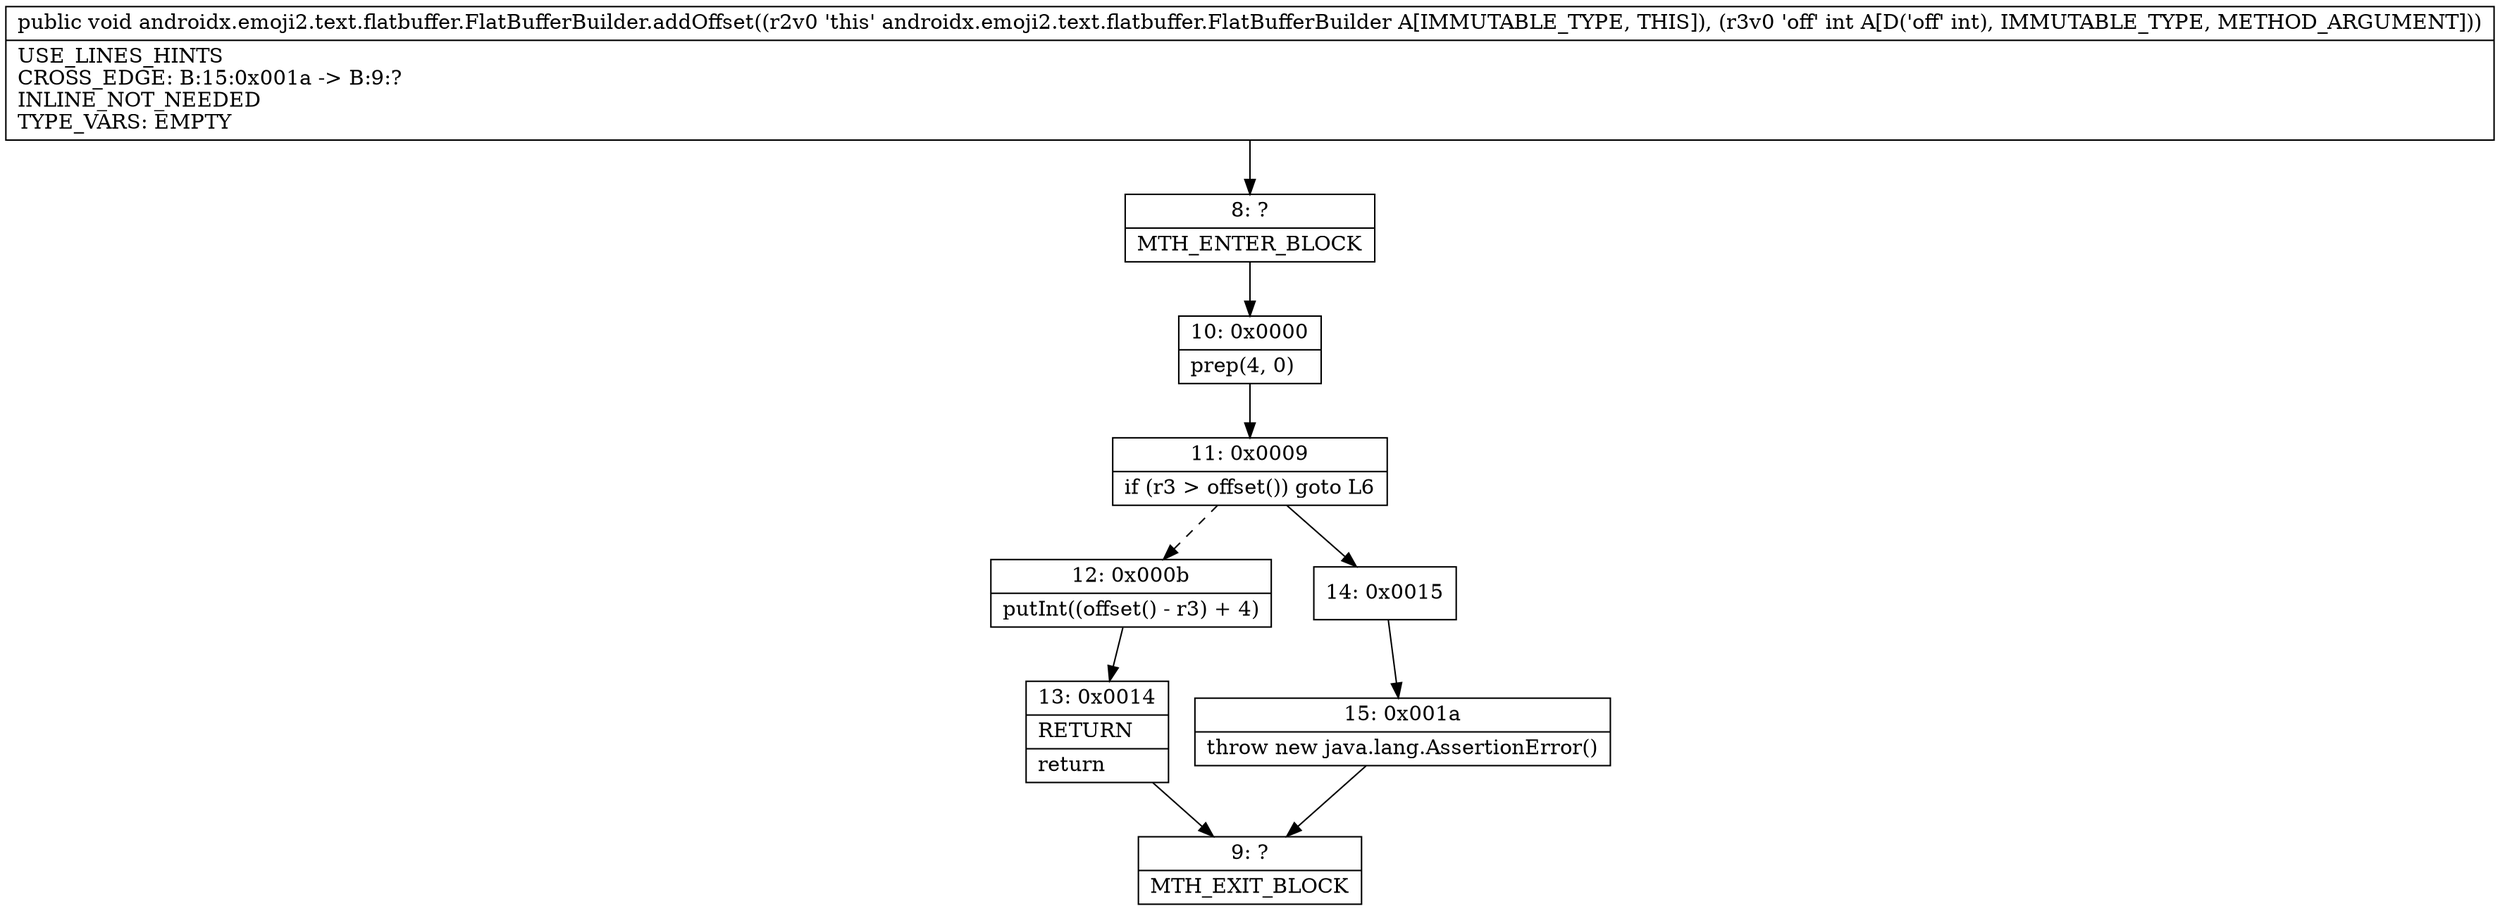digraph "CFG forandroidx.emoji2.text.flatbuffer.FlatBufferBuilder.addOffset(I)V" {
Node_8 [shape=record,label="{8\:\ ?|MTH_ENTER_BLOCK\l}"];
Node_10 [shape=record,label="{10\:\ 0x0000|prep(4, 0)\l}"];
Node_11 [shape=record,label="{11\:\ 0x0009|if (r3 \> offset()) goto L6\l}"];
Node_12 [shape=record,label="{12\:\ 0x000b|putInt((offset() \- r3) + 4)\l}"];
Node_13 [shape=record,label="{13\:\ 0x0014|RETURN\l|return\l}"];
Node_9 [shape=record,label="{9\:\ ?|MTH_EXIT_BLOCK\l}"];
Node_14 [shape=record,label="{14\:\ 0x0015}"];
Node_15 [shape=record,label="{15\:\ 0x001a|throw new java.lang.AssertionError()\l}"];
MethodNode[shape=record,label="{public void androidx.emoji2.text.flatbuffer.FlatBufferBuilder.addOffset((r2v0 'this' androidx.emoji2.text.flatbuffer.FlatBufferBuilder A[IMMUTABLE_TYPE, THIS]), (r3v0 'off' int A[D('off' int), IMMUTABLE_TYPE, METHOD_ARGUMENT]))  | USE_LINES_HINTS\lCROSS_EDGE: B:15:0x001a \-\> B:9:?\lINLINE_NOT_NEEDED\lTYPE_VARS: EMPTY\l}"];
MethodNode -> Node_8;Node_8 -> Node_10;
Node_10 -> Node_11;
Node_11 -> Node_12[style=dashed];
Node_11 -> Node_14;
Node_12 -> Node_13;
Node_13 -> Node_9;
Node_14 -> Node_15;
Node_15 -> Node_9;
}

